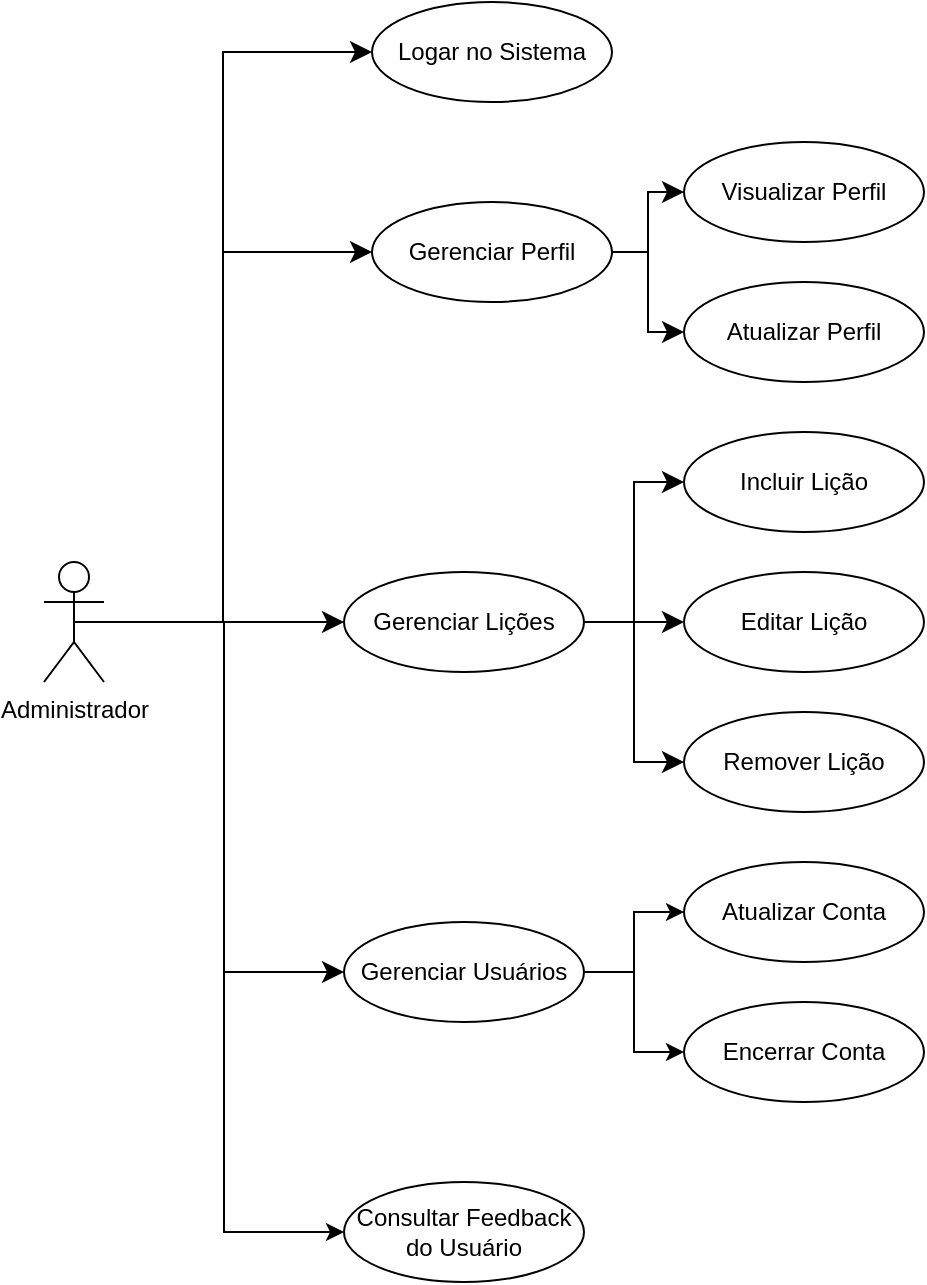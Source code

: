 <mxfile version="24.5.4" type="device">
  <diagram name="Página-1" id="CGBMco2gzK2SNp9o2IB2">
    <mxGraphModel dx="1106" dy="613" grid="1" gridSize="10" guides="1" tooltips="1" connect="1" arrows="1" fold="1" page="1" pageScale="1" pageWidth="827" pageHeight="1169" math="0" shadow="0">
      <root>
        <mxCell id="0" />
        <mxCell id="1" parent="0" />
        <mxCell id="fzDq8jnwPI4LhDqE2Rse-2" style="edgeStyle=orthogonalEdgeStyle;rounded=0;orthogonalLoop=1;jettySize=auto;html=1;exitX=0.5;exitY=0.5;exitDx=0;exitDy=0;exitPerimeter=0;entryX=0;entryY=0.5;entryDx=0;entryDy=0;" edge="1" parent="1" source="OpKFjFTR_b7xUZBTERK8-1" target="fzDq8jnwPI4LhDqE2Rse-1">
          <mxGeometry relative="1" as="geometry" />
        </mxCell>
        <mxCell id="OpKFjFTR_b7xUZBTERK8-1" value="Administrador" style="shape=umlActor;verticalLabelPosition=bottom;verticalAlign=top;html=1;outlineConnect=0;" parent="1" vertex="1">
          <mxGeometry x="130" y="300" width="30" height="60" as="geometry" />
        </mxCell>
        <mxCell id="OpKFjFTR_b7xUZBTERK8-2" value="Logar no Sistema" style="ellipse;whiteSpace=wrap;html=1;" parent="1" vertex="1">
          <mxGeometry x="294" y="20" width="120" height="50" as="geometry" />
        </mxCell>
        <mxCell id="OpKFjFTR_b7xUZBTERK8-3" value="Gerenciar Perfil" style="ellipse;whiteSpace=wrap;html=1;" parent="1" vertex="1">
          <mxGeometry x="294" y="120" width="120" height="50" as="geometry" />
        </mxCell>
        <mxCell id="OpKFjFTR_b7xUZBTERK8-19" style="edgeStyle=orthogonalEdgeStyle;rounded=0;orthogonalLoop=1;jettySize=auto;html=1;exitX=1;exitY=0.5;exitDx=0;exitDy=0;" parent="1" source="OpKFjFTR_b7xUZBTERK8-4" target="OpKFjFTR_b7xUZBTERK8-16" edge="1">
          <mxGeometry relative="1" as="geometry" />
        </mxCell>
        <mxCell id="OpKFjFTR_b7xUZBTERK8-20" style="edgeStyle=orthogonalEdgeStyle;rounded=0;orthogonalLoop=1;jettySize=auto;html=1;exitX=1;exitY=0.5;exitDx=0;exitDy=0;" parent="1" source="OpKFjFTR_b7xUZBTERK8-4" target="OpKFjFTR_b7xUZBTERK8-17" edge="1">
          <mxGeometry relative="1" as="geometry" />
        </mxCell>
        <mxCell id="OpKFjFTR_b7xUZBTERK8-4" value="Gerenciar Usuários" style="ellipse;whiteSpace=wrap;html=1;" parent="1" vertex="1">
          <mxGeometry x="280" y="480" width="120" height="50" as="geometry" />
        </mxCell>
        <mxCell id="OpKFjFTR_b7xUZBTERK8-5" value="Gerenciar Lições" style="ellipse;whiteSpace=wrap;html=1;" parent="1" vertex="1">
          <mxGeometry x="280" y="305" width="120" height="50" as="geometry" />
        </mxCell>
        <mxCell id="OpKFjFTR_b7xUZBTERK8-6" value="Visualizar Perfil" style="ellipse;whiteSpace=wrap;html=1;" parent="1" vertex="1">
          <mxGeometry x="450" y="90" width="120" height="50" as="geometry" />
        </mxCell>
        <mxCell id="OpKFjFTR_b7xUZBTERK8-7" value="Atualizar Perfil" style="ellipse;whiteSpace=wrap;html=1;" parent="1" vertex="1">
          <mxGeometry x="450" y="160" width="120" height="50" as="geometry" />
        </mxCell>
        <mxCell id="OpKFjFTR_b7xUZBTERK8-8" value="" style="edgeStyle=elbowEdgeStyle;elbow=horizontal;endArrow=classic;html=1;curved=0;rounded=0;endSize=8;startSize=8;" parent="1" source="OpKFjFTR_b7xUZBTERK8-3" target="OpKFjFTR_b7xUZBTERK8-6" edge="1">
          <mxGeometry width="50" height="50" relative="1" as="geometry">
            <mxPoint x="310" y="230" as="sourcePoint" />
            <mxPoint x="360" y="180" as="targetPoint" />
          </mxGeometry>
        </mxCell>
        <mxCell id="OpKFjFTR_b7xUZBTERK8-9" value="" style="edgeStyle=elbowEdgeStyle;elbow=horizontal;endArrow=classic;html=1;curved=0;rounded=0;endSize=8;startSize=8;" parent="1" source="OpKFjFTR_b7xUZBTERK8-3" target="OpKFjFTR_b7xUZBTERK8-7" edge="1">
          <mxGeometry width="50" height="50" relative="1" as="geometry">
            <mxPoint x="310" y="230" as="sourcePoint" />
            <mxPoint x="360" y="180" as="targetPoint" />
          </mxGeometry>
        </mxCell>
        <mxCell id="OpKFjFTR_b7xUZBTERK8-10" value="Incluir Lição" style="ellipse;whiteSpace=wrap;html=1;" parent="1" vertex="1">
          <mxGeometry x="450" y="235" width="120" height="50" as="geometry" />
        </mxCell>
        <mxCell id="OpKFjFTR_b7xUZBTERK8-11" value="Editar Lição" style="ellipse;whiteSpace=wrap;html=1;" parent="1" vertex="1">
          <mxGeometry x="450" y="305" width="120" height="50" as="geometry" />
        </mxCell>
        <mxCell id="OpKFjFTR_b7xUZBTERK8-12" value="Remover Lição" style="ellipse;whiteSpace=wrap;html=1;" parent="1" vertex="1">
          <mxGeometry x="450" y="375" width="120" height="50" as="geometry" />
        </mxCell>
        <mxCell id="OpKFjFTR_b7xUZBTERK8-13" value="" style="edgeStyle=elbowEdgeStyle;elbow=horizontal;endArrow=classic;html=1;curved=0;rounded=0;endSize=8;startSize=8;" parent="1" source="OpKFjFTR_b7xUZBTERK8-5" target="OpKFjFTR_b7xUZBTERK8-10" edge="1">
          <mxGeometry width="50" height="50" relative="1" as="geometry">
            <mxPoint x="310" y="310" as="sourcePoint" />
            <mxPoint x="360" y="260" as="targetPoint" />
          </mxGeometry>
        </mxCell>
        <mxCell id="OpKFjFTR_b7xUZBTERK8-14" value="" style="edgeStyle=elbowEdgeStyle;elbow=horizontal;endArrow=classic;html=1;curved=0;rounded=0;endSize=8;startSize=8;" parent="1" source="OpKFjFTR_b7xUZBTERK8-5" target="OpKFjFTR_b7xUZBTERK8-11" edge="1">
          <mxGeometry width="50" height="50" relative="1" as="geometry">
            <mxPoint x="310" y="310" as="sourcePoint" />
            <mxPoint x="360" y="260" as="targetPoint" />
          </mxGeometry>
        </mxCell>
        <mxCell id="OpKFjFTR_b7xUZBTERK8-15" value="" style="edgeStyle=elbowEdgeStyle;elbow=horizontal;endArrow=classic;html=1;curved=0;rounded=0;endSize=8;startSize=8;" parent="1" source="OpKFjFTR_b7xUZBTERK8-5" target="OpKFjFTR_b7xUZBTERK8-12" edge="1">
          <mxGeometry width="50" height="50" relative="1" as="geometry">
            <mxPoint x="310" y="310" as="sourcePoint" />
            <mxPoint x="360" y="260" as="targetPoint" />
          </mxGeometry>
        </mxCell>
        <mxCell id="OpKFjFTR_b7xUZBTERK8-16" value="Atualizar Conta" style="ellipse;whiteSpace=wrap;html=1;" parent="1" vertex="1">
          <mxGeometry x="450" y="450" width="120" height="50" as="geometry" />
        </mxCell>
        <mxCell id="OpKFjFTR_b7xUZBTERK8-17" value="Encerrar Conta" style="ellipse;whiteSpace=wrap;html=1;" parent="1" vertex="1">
          <mxGeometry x="450" y="520" width="120" height="50" as="geometry" />
        </mxCell>
        <mxCell id="OpKFjFTR_b7xUZBTERK8-27" value="" style="edgeStyle=elbowEdgeStyle;elbow=horizontal;endArrow=classic;html=1;curved=0;rounded=0;endSize=8;startSize=8;" parent="1" source="OpKFjFTR_b7xUZBTERK8-1" target="OpKFjFTR_b7xUZBTERK8-4" edge="1">
          <mxGeometry width="50" height="50" relative="1" as="geometry">
            <mxPoint x="310" y="310" as="sourcePoint" />
            <mxPoint x="360" y="260" as="targetPoint" />
          </mxGeometry>
        </mxCell>
        <mxCell id="OpKFjFTR_b7xUZBTERK8-28" value="" style="edgeStyle=elbowEdgeStyle;elbow=horizontal;endArrow=classic;html=1;curved=0;rounded=0;endSize=8;startSize=8;exitX=0.5;exitY=0.5;exitDx=0;exitDy=0;exitPerimeter=0;" parent="1" source="OpKFjFTR_b7xUZBTERK8-1" target="OpKFjFTR_b7xUZBTERK8-5" edge="1">
          <mxGeometry width="50" height="50" relative="1" as="geometry">
            <mxPoint x="310" y="310" as="sourcePoint" />
            <mxPoint x="360" y="260" as="targetPoint" />
          </mxGeometry>
        </mxCell>
        <mxCell id="OpKFjFTR_b7xUZBTERK8-29" value="" style="edgeStyle=elbowEdgeStyle;elbow=horizontal;endArrow=classic;html=1;curved=0;rounded=0;endSize=8;startSize=8;exitX=0.5;exitY=0.5;exitDx=0;exitDy=0;exitPerimeter=0;" parent="1" source="OpKFjFTR_b7xUZBTERK8-1" target="OpKFjFTR_b7xUZBTERK8-3" edge="1">
          <mxGeometry width="50" height="50" relative="1" as="geometry">
            <mxPoint x="310" y="310" as="sourcePoint" />
            <mxPoint x="360" y="260" as="targetPoint" />
          </mxGeometry>
        </mxCell>
        <mxCell id="OpKFjFTR_b7xUZBTERK8-30" value="" style="edgeStyle=elbowEdgeStyle;elbow=horizontal;endArrow=classic;html=1;curved=0;rounded=0;endSize=8;startSize=8;exitX=0.5;exitY=0.5;exitDx=0;exitDy=0;exitPerimeter=0;" parent="1" source="OpKFjFTR_b7xUZBTERK8-1" target="OpKFjFTR_b7xUZBTERK8-2" edge="1">
          <mxGeometry width="50" height="50" relative="1" as="geometry">
            <mxPoint x="310" y="310" as="sourcePoint" />
            <mxPoint x="300" y="230" as="targetPoint" />
          </mxGeometry>
        </mxCell>
        <mxCell id="fzDq8jnwPI4LhDqE2Rse-1" value="Consultar Feedback do Usuário" style="ellipse;whiteSpace=wrap;html=1;" vertex="1" parent="1">
          <mxGeometry x="280" y="610" width="120" height="50" as="geometry" />
        </mxCell>
      </root>
    </mxGraphModel>
  </diagram>
</mxfile>
